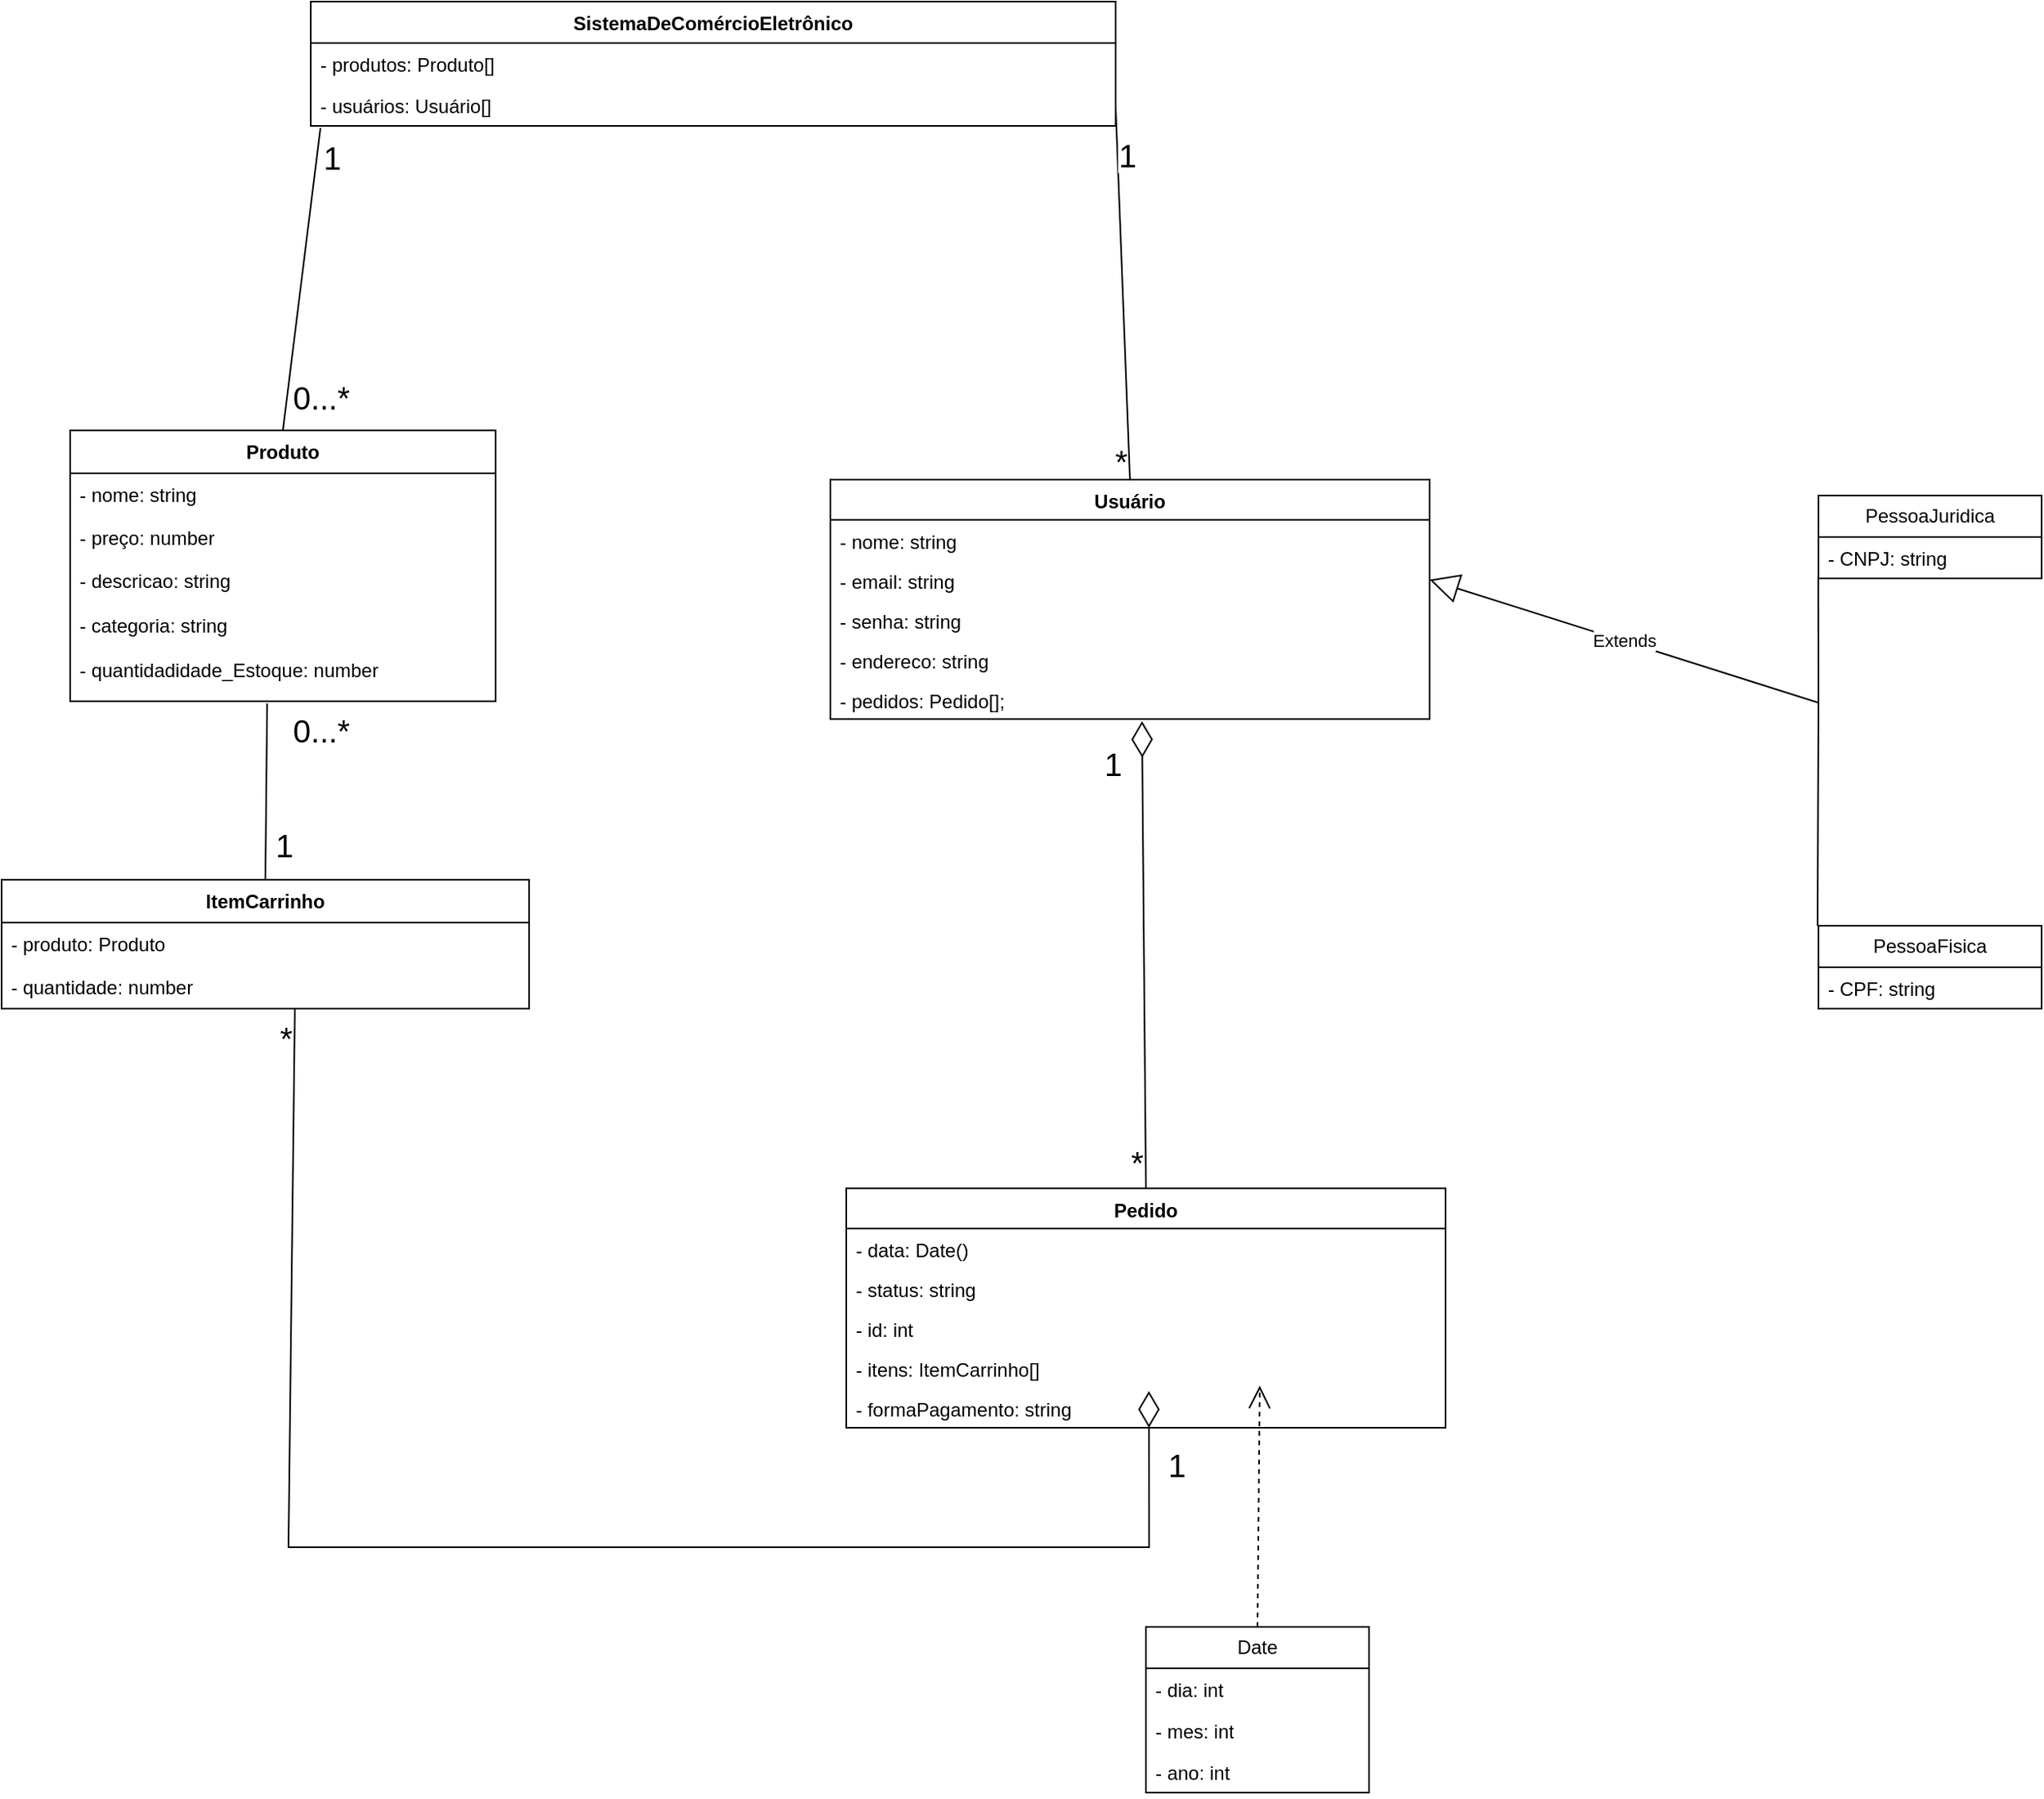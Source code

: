 <mxfile version="22.1.3" type="github">
  <diagram name="Página-1" id="whJht1XOHp7WVKLZD-nA">
    <mxGraphModel dx="1426" dy="831" grid="1" gridSize="10" guides="1" tooltips="1" connect="1" arrows="1" fold="1" page="1" pageScale="1" pageWidth="827" pageHeight="1169" math="0" shadow="0">
      <root>
        <mxCell id="0" />
        <mxCell id="1" parent="0" />
        <mxCell id="ogAuhNkIlZfOTgi34TNQ-88" value="SistemaDeComércioEletrônico" style="swimlane;fontStyle=1;align=center;verticalAlign=top;childLayout=stackLayout;horizontal=1;startSize=26;horizontalStack=0;resizeParent=1;resizeParentMax=0;resizeLast=0;collapsible=0;marginBottom=0;" parent="1" vertex="1">
          <mxGeometry x="414" y="20" width="505" height="78" as="geometry" />
        </mxCell>
        <mxCell id="ogAuhNkIlZfOTgi34TNQ-89" value="- produtos: Produto[]" style="text;strokeColor=none;fillColor=none;align=left;verticalAlign=top;spacingLeft=4;spacingRight=4;overflow=hidden;rotatable=0;points=[[0,0.5],[1,0.5]];portConstraint=eastwest;" parent="ogAuhNkIlZfOTgi34TNQ-88" vertex="1">
          <mxGeometry y="26" width="505" height="26" as="geometry" />
        </mxCell>
        <mxCell id="ogAuhNkIlZfOTgi34TNQ-90" value="- usuários: Usuário[]" style="text;strokeColor=none;fillColor=none;align=left;verticalAlign=top;spacingLeft=4;spacingRight=4;overflow=hidden;rotatable=0;points=[[0,0.5],[1,0.5]];portConstraint=eastwest;" parent="ogAuhNkIlZfOTgi34TNQ-88" vertex="1">
          <mxGeometry y="52" width="505" height="26" as="geometry" />
        </mxCell>
        <mxCell id="ogAuhNkIlZfOTgi34TNQ-98" value="Produto" style="swimlane;fontStyle=1;align=center;verticalAlign=top;childLayout=stackLayout;horizontal=1;startSize=26.857;horizontalStack=0;resizeParent=1;resizeParentMax=0;resizeLast=0;collapsible=0;marginBottom=0;" parent="1" vertex="1">
          <mxGeometry x="263" y="289.13" width="267" height="169.997" as="geometry" />
        </mxCell>
        <mxCell id="ogAuhNkIlZfOTgi34TNQ-99" value="- nome: string" style="text;strokeColor=none;fillColor=none;align=left;verticalAlign=top;spacingLeft=4;spacingRight=4;overflow=hidden;rotatable=0;points=[[0,0.5],[1,0.5]];portConstraint=eastwest;" parent="ogAuhNkIlZfOTgi34TNQ-98" vertex="1">
          <mxGeometry y="26.857" width="267" height="27" as="geometry" />
        </mxCell>
        <mxCell id="ogAuhNkIlZfOTgi34TNQ-100" value="- preço: number" style="text;strokeColor=none;fillColor=none;align=left;verticalAlign=top;spacingLeft=4;spacingRight=4;overflow=hidden;rotatable=0;points=[[0,0.5],[1,0.5]];portConstraint=eastwest;" parent="ogAuhNkIlZfOTgi34TNQ-98" vertex="1">
          <mxGeometry y="53.857" width="267" height="27" as="geometry" />
        </mxCell>
        <mxCell id="ogAuhNkIlZfOTgi34TNQ-101" value="- descricao: string&#xa;&#xa;- categoria: string&#xa;&#xa;- quantidadidade_Estoque: number" style="text;strokeColor=none;fillColor=none;align=left;verticalAlign=top;spacingLeft=4;spacingRight=4;overflow=hidden;rotatable=0;points=[[0,0.5],[1,0.5]];portConstraint=eastwest;" parent="ogAuhNkIlZfOTgi34TNQ-98" vertex="1">
          <mxGeometry y="80.857" width="267" height="89.14" as="geometry" />
        </mxCell>
        <mxCell id="ogAuhNkIlZfOTgi34TNQ-109" value="Usuário" style="swimlane;fontStyle=1;align=center;verticalAlign=top;childLayout=stackLayout;horizontal=1;startSize=25.25;horizontalStack=0;resizeParent=1;resizeParentMax=0;resizeLast=0;collapsible=0;marginBottom=0;" parent="1" vertex="1">
          <mxGeometry x="740" y="320" width="376" height="150.25" as="geometry" />
        </mxCell>
        <mxCell id="ogAuhNkIlZfOTgi34TNQ-110" value="- nome: string" style="text;strokeColor=none;fillColor=none;align=left;verticalAlign=top;spacingLeft=4;spacingRight=4;overflow=hidden;rotatable=0;points=[[0,0.5],[1,0.5]];portConstraint=eastwest;" parent="ogAuhNkIlZfOTgi34TNQ-109" vertex="1">
          <mxGeometry y="25.25" width="376" height="25" as="geometry" />
        </mxCell>
        <mxCell id="ogAuhNkIlZfOTgi34TNQ-111" value="- email: string" style="text;strokeColor=none;fillColor=none;align=left;verticalAlign=top;spacingLeft=4;spacingRight=4;overflow=hidden;rotatable=0;points=[[0,0.5],[1,0.5]];portConstraint=eastwest;" parent="ogAuhNkIlZfOTgi34TNQ-109" vertex="1">
          <mxGeometry y="50.25" width="376" height="25" as="geometry" />
        </mxCell>
        <mxCell id="ogAuhNkIlZfOTgi34TNQ-112" value="- senha: string" style="text;strokeColor=none;fillColor=none;align=left;verticalAlign=top;spacingLeft=4;spacingRight=4;overflow=hidden;rotatable=0;points=[[0,0.5],[1,0.5]];portConstraint=eastwest;" parent="ogAuhNkIlZfOTgi34TNQ-109" vertex="1">
          <mxGeometry y="75.25" width="376" height="25" as="geometry" />
        </mxCell>
        <mxCell id="ogAuhNkIlZfOTgi34TNQ-194" value="- endereco: string" style="text;strokeColor=none;fillColor=none;align=left;verticalAlign=top;spacingLeft=4;spacingRight=4;overflow=hidden;rotatable=0;points=[[0,0.5],[1,0.5]];portConstraint=eastwest;" parent="ogAuhNkIlZfOTgi34TNQ-109" vertex="1">
          <mxGeometry y="100.25" width="376" height="25" as="geometry" />
        </mxCell>
        <mxCell id="ogAuhNkIlZfOTgi34TNQ-195" value="- pedidos: Pedido[];" style="text;strokeColor=none;fillColor=none;align=left;verticalAlign=top;spacingLeft=4;spacingRight=4;overflow=hidden;rotatable=0;points=[[0,0.5],[1,0.5]];portConstraint=eastwest;" parent="ogAuhNkIlZfOTgi34TNQ-109" vertex="1">
          <mxGeometry y="125.25" width="376" height="25" as="geometry" />
        </mxCell>
        <mxCell id="ogAuhNkIlZfOTgi34TNQ-131" value="ItemCarrinho" style="swimlane;fontStyle=1;align=center;verticalAlign=top;childLayout=stackLayout;horizontal=1;startSize=26.857;horizontalStack=0;resizeParent=1;resizeParentMax=0;resizeLast=0;collapsible=0;marginBottom=0;" parent="1" vertex="1">
          <mxGeometry x="220" y="571.14" width="331" height="80.857" as="geometry" />
        </mxCell>
        <mxCell id="ogAuhNkIlZfOTgi34TNQ-132" value="- produto: Produto" style="text;strokeColor=none;fillColor=none;align=left;verticalAlign=top;spacingLeft=4;spacingRight=4;overflow=hidden;rotatable=0;points=[[0,0.5],[1,0.5]];portConstraint=eastwest;" parent="ogAuhNkIlZfOTgi34TNQ-131" vertex="1">
          <mxGeometry y="26.857" width="331" height="27" as="geometry" />
        </mxCell>
        <mxCell id="ogAuhNkIlZfOTgi34TNQ-133" value="- quantidade: number" style="text;strokeColor=none;fillColor=none;align=left;verticalAlign=top;spacingLeft=4;spacingRight=4;overflow=hidden;rotatable=0;points=[[0,0.5],[1,0.5]];portConstraint=eastwest;" parent="ogAuhNkIlZfOTgi34TNQ-131" vertex="1">
          <mxGeometry y="53.857" width="331" height="27" as="geometry" />
        </mxCell>
        <mxCell id="ogAuhNkIlZfOTgi34TNQ-139" value="" style="curved=1;startArrow=none;endArrow=none;endSize=12;exitX=0.012;exitY=1.052;entryX=0.5;entryY=-0.003;endFill=0;exitDx=0;exitDy=0;exitPerimeter=0;" parent="1" source="ogAuhNkIlZfOTgi34TNQ-90" target="ogAuhNkIlZfOTgi34TNQ-98" edge="1">
          <mxGeometry relative="1" as="geometry">
            <Array as="points" />
          </mxGeometry>
        </mxCell>
        <mxCell id="ogAuhNkIlZfOTgi34TNQ-140" value="1" style="edgeLabel;resizable=0;align=left;verticalAlign=top;fontSize=20;" parent="ogAuhNkIlZfOTgi34TNQ-139" vertex="1">
          <mxGeometry x="-1" relative="1" as="geometry" />
        </mxCell>
        <mxCell id="ogAuhNkIlZfOTgi34TNQ-141" value="" style="curved=1;startArrow=none;endArrow=none;endSize=12;exitX=1.001;exitY=0.845;entryX=0.5;entryY=0;endFill=0;" parent="1" source="ogAuhNkIlZfOTgi34TNQ-88" target="ogAuhNkIlZfOTgi34TNQ-109" edge="1">
          <mxGeometry relative="1" as="geometry">
            <Array as="points" />
          </mxGeometry>
        </mxCell>
        <mxCell id="ogAuhNkIlZfOTgi34TNQ-142" value="1" style="edgeLabel;resizable=0;align=left;verticalAlign=top;fontSize=20;" parent="ogAuhNkIlZfOTgi34TNQ-141" vertex="1">
          <mxGeometry x="-1" relative="1" as="geometry">
            <mxPoint y="12" as="offset" />
          </mxGeometry>
        </mxCell>
        <mxCell id="ogAuhNkIlZfOTgi34TNQ-156" value="PessoaJuridica" style="swimlane;fontStyle=0;childLayout=stackLayout;horizontal=1;startSize=26;fillColor=none;horizontalStack=0;resizeParent=1;resizeParentMax=0;resizeLast=0;collapsible=1;marginBottom=0;whiteSpace=wrap;html=1;" parent="1" vertex="1">
          <mxGeometry x="1360" y="330" width="140" height="52" as="geometry">
            <mxRectangle x="1360" y="330" width="120" height="30" as="alternateBounds" />
          </mxGeometry>
        </mxCell>
        <mxCell id="ogAuhNkIlZfOTgi34TNQ-157" value="- CNPJ: string" style="text;strokeColor=none;fillColor=none;align=left;verticalAlign=top;spacingLeft=4;spacingRight=4;overflow=hidden;rotatable=0;points=[[0,0.5],[1,0.5]];portConstraint=eastwest;whiteSpace=wrap;html=1;" parent="ogAuhNkIlZfOTgi34TNQ-156" vertex="1">
          <mxGeometry y="26" width="140" height="26" as="geometry" />
        </mxCell>
        <mxCell id="ogAuhNkIlZfOTgi34TNQ-158" value="PessoaFisica" style="swimlane;fontStyle=0;childLayout=stackLayout;horizontal=1;startSize=26;fillColor=none;horizontalStack=0;resizeParent=1;resizeParentMax=0;resizeLast=0;collapsible=1;marginBottom=0;whiteSpace=wrap;html=1;" parent="1" vertex="1">
          <mxGeometry x="1360" y="600" width="140" height="52" as="geometry" />
        </mxCell>
        <mxCell id="ogAuhNkIlZfOTgi34TNQ-159" value="- CPF: string" style="text;strokeColor=none;fillColor=none;align=left;verticalAlign=top;spacingLeft=4;spacingRight=4;overflow=hidden;rotatable=0;points=[[0,0.5],[1,0.5]];portConstraint=eastwest;whiteSpace=wrap;html=1;" parent="ogAuhNkIlZfOTgi34TNQ-158" vertex="1">
          <mxGeometry y="26" width="140" height="26" as="geometry" />
        </mxCell>
        <mxCell id="ogAuhNkIlZfOTgi34TNQ-160" value="Extends" style="endArrow=block;endSize=16;endFill=0;html=1;rounded=0;entryX=1;entryY=0.5;entryDx=0;entryDy=0;" parent="1" target="ogAuhNkIlZfOTgi34TNQ-111" edge="1">
          <mxGeometry width="160" relative="1" as="geometry">
            <mxPoint x="1360" y="460" as="sourcePoint" />
            <mxPoint x="1200" y="410" as="targetPoint" />
          </mxGeometry>
        </mxCell>
        <mxCell id="ogAuhNkIlZfOTgi34TNQ-164" value="0...*" style="edgeLabel;resizable=0;align=right;verticalAlign=top;fontSize=20;labelBackgroundColor=none;" parent="1" vertex="1">
          <mxGeometry x="439.999" y="249.999" as="geometry" />
        </mxCell>
        <mxCell id="ogAuhNkIlZfOTgi34TNQ-178" value="*" style="edgeLabel;resizable=0;align=right;verticalAlign=top;fontSize=20;labelBackgroundColor=none;" parent="1" vertex="1">
          <mxGeometry x="403.999" y="651.999" as="geometry" />
        </mxCell>
        <mxCell id="ogAuhNkIlZfOTgi34TNQ-183" value="" style="endArrow=none;html=1;rounded=0;entryX=0.5;entryY=0;entryDx=0;entryDy=0;exitX=0.463;exitY=1.016;exitDx=0;exitDy=0;exitPerimeter=0;" parent="1" source="ogAuhNkIlZfOTgi34TNQ-101" target="ogAuhNkIlZfOTgi34TNQ-131" edge="1">
          <mxGeometry width="50" height="50" relative="1" as="geometry">
            <mxPoint x="390" y="470" as="sourcePoint" />
            <mxPoint x="749" y="622" as="targetPoint" />
          </mxGeometry>
        </mxCell>
        <mxCell id="ogAuhNkIlZfOTgi34TNQ-184" value="0...*" style="edgeLabel;resizable=0;align=right;verticalAlign=top;fontSize=20;labelBackgroundColor=none;" parent="1" vertex="1">
          <mxGeometry x="439.999" y="459.129" as="geometry" />
        </mxCell>
        <mxCell id="ogAuhNkIlZfOTgi34TNQ-186" value="1" style="edgeLabel;resizable=0;align=left;verticalAlign=top;fontSize=20;" parent="1" vertex="1">
          <mxGeometry x="390.004" y="531.14" as="geometry" />
        </mxCell>
        <mxCell id="ogAuhNkIlZfOTgi34TNQ-188" value="" style="endArrow=none;html=1;rounded=0;entryX=-0.001;entryY=0.962;entryDx=0;entryDy=0;entryPerimeter=0;" parent="1" target="ogAuhNkIlZfOTgi34TNQ-157" edge="1">
          <mxGeometry width="50" height="50" relative="1" as="geometry">
            <mxPoint x="1360" y="460" as="sourcePoint" />
            <mxPoint x="1080" y="420" as="targetPoint" />
          </mxGeometry>
        </mxCell>
        <mxCell id="ogAuhNkIlZfOTgi34TNQ-189" value="" style="endArrow=none;html=1;rounded=0;" parent="1" edge="1">
          <mxGeometry width="50" height="50" relative="1" as="geometry">
            <mxPoint x="1359.43" y="600" as="sourcePoint" />
            <mxPoint x="1360" y="460" as="targetPoint" />
          </mxGeometry>
        </mxCell>
        <mxCell id="ogAuhNkIlZfOTgi34TNQ-193" value="*" style="edgeLabel;resizable=0;align=right;verticalAlign=top;fontSize=20;labelBackgroundColor=none;" parent="1" vertex="1">
          <mxGeometry x="927.999" y="289.999" as="geometry" />
        </mxCell>
        <mxCell id="ogAuhNkIlZfOTgi34TNQ-196" value="" style="endArrow=diamondThin;endFill=0;endSize=20;html=1;rounded=0;entryX=0.505;entryY=1.08;entryDx=0;entryDy=0;entryPerimeter=0;exitX=0;exitY=0;exitDx=0;exitDy=0;" parent="1" source="ogAuhNkIlZfOTgi34TNQ-178" target="ogAuhNkIlZfOTgi34TNQ-113" edge="1">
          <mxGeometry width="160" relative="1" as="geometry">
            <mxPoint x="410" y="920" as="sourcePoint" />
            <mxPoint x="935.144" y="829.75" as="targetPoint" />
            <Array as="points">
              <mxPoint x="400" y="990" />
              <mxPoint x="680" y="990" />
              <mxPoint x="940" y="990" />
            </Array>
          </mxGeometry>
        </mxCell>
        <mxCell id="ogAuhNkIlZfOTgi34TNQ-203" value="1" style="edgeLabel;resizable=0;align=left;verticalAlign=top;fontSize=20;labelBackgroundColor=none;" parent="1" vertex="1">
          <mxGeometry x="950.004" y="920" as="geometry" />
        </mxCell>
        <mxCell id="ogAuhNkIlZfOTgi34TNQ-205" value="Pedido" style="swimlane;fontStyle=1;align=center;verticalAlign=top;childLayout=stackLayout;horizontal=1;startSize=25.25;horizontalStack=0;resizeParent=1;resizeParentMax=0;resizeLast=0;collapsible=0;marginBottom=0;" parent="1" vertex="1">
          <mxGeometry x="750" y="764.75" width="376" height="150.25" as="geometry" />
        </mxCell>
        <mxCell id="ogAuhNkIlZfOTgi34TNQ-206" value="- data: Date()" style="text;strokeColor=none;fillColor=none;align=left;verticalAlign=top;spacingLeft=4;spacingRight=4;overflow=hidden;rotatable=0;points=[[0,0.5],[1,0.5]];portConstraint=eastwest;" parent="ogAuhNkIlZfOTgi34TNQ-205" vertex="1">
          <mxGeometry y="25.25" width="376" height="25" as="geometry" />
        </mxCell>
        <mxCell id="ogAuhNkIlZfOTgi34TNQ-221" value="- status: string" style="text;strokeColor=none;fillColor=none;align=left;verticalAlign=top;spacingLeft=4;spacingRight=4;overflow=hidden;rotatable=0;points=[[0,0.5],[1,0.5]];portConstraint=eastwest;" parent="ogAuhNkIlZfOTgi34TNQ-205" vertex="1">
          <mxGeometry y="50.25" width="376" height="25" as="geometry" />
        </mxCell>
        <mxCell id="ogAuhNkIlZfOTgi34TNQ-222" value="- id: int" style="text;strokeColor=none;fillColor=none;align=left;verticalAlign=top;spacingLeft=4;spacingRight=4;overflow=hidden;rotatable=0;points=[[0,0.5],[1,0.5]];portConstraint=eastwest;" parent="ogAuhNkIlZfOTgi34TNQ-205" vertex="1">
          <mxGeometry y="75.25" width="376" height="25" as="geometry" />
        </mxCell>
        <mxCell id="ogAuhNkIlZfOTgi34TNQ-113" value="- itens: ItemCarrinho[]" style="text;strokeColor=none;fillColor=none;align=left;verticalAlign=top;spacingLeft=4;spacingRight=4;overflow=hidden;rotatable=0;points=[[0,0.5],[1,0.5]];portConstraint=eastwest;" parent="ogAuhNkIlZfOTgi34TNQ-205" vertex="1">
          <mxGeometry y="100.25" width="376" height="25" as="geometry" />
        </mxCell>
        <mxCell id="m1RjY1BY5GyExGkdCMeh-1" value="- formaPagamento: string" style="text;strokeColor=none;fillColor=none;align=left;verticalAlign=top;spacingLeft=4;spacingRight=4;overflow=hidden;rotatable=0;points=[[0,0.5],[1,0.5]];portConstraint=eastwest;" vertex="1" parent="ogAuhNkIlZfOTgi34TNQ-205">
          <mxGeometry y="125.25" width="376" height="25" as="geometry" />
        </mxCell>
        <mxCell id="ogAuhNkIlZfOTgi34TNQ-215" value="Date" style="swimlane;fontStyle=0;childLayout=stackLayout;horizontal=1;startSize=26;fillColor=none;horizontalStack=0;resizeParent=1;resizeParentMax=0;resizeLast=0;collapsible=1;marginBottom=0;whiteSpace=wrap;html=1;" parent="1" vertex="1">
          <mxGeometry x="938" y="1040" width="140" height="104" as="geometry" />
        </mxCell>
        <mxCell id="ogAuhNkIlZfOTgi34TNQ-216" value="- dia: int" style="text;strokeColor=none;fillColor=none;align=left;verticalAlign=top;spacingLeft=4;spacingRight=4;overflow=hidden;rotatable=0;points=[[0,0.5],[1,0.5]];portConstraint=eastwest;whiteSpace=wrap;html=1;" parent="ogAuhNkIlZfOTgi34TNQ-215" vertex="1">
          <mxGeometry y="26" width="140" height="26" as="geometry" />
        </mxCell>
        <mxCell id="ogAuhNkIlZfOTgi34TNQ-219" value="- mes: int" style="text;strokeColor=none;fillColor=none;align=left;verticalAlign=top;spacingLeft=4;spacingRight=4;overflow=hidden;rotatable=0;points=[[0,0.5],[1,0.5]];portConstraint=eastwest;whiteSpace=wrap;html=1;" parent="ogAuhNkIlZfOTgi34TNQ-215" vertex="1">
          <mxGeometry y="52" width="140" height="26" as="geometry" />
        </mxCell>
        <mxCell id="ogAuhNkIlZfOTgi34TNQ-220" value="- ano: int" style="text;strokeColor=none;fillColor=none;align=left;verticalAlign=top;spacingLeft=4;spacingRight=4;overflow=hidden;rotatable=0;points=[[0,0.5],[1,0.5]];portConstraint=eastwest;whiteSpace=wrap;html=1;" parent="ogAuhNkIlZfOTgi34TNQ-215" vertex="1">
          <mxGeometry y="78" width="140" height="26" as="geometry" />
        </mxCell>
        <mxCell id="ogAuhNkIlZfOTgi34TNQ-223" value="" style="endArrow=diamondThin;html=1;rounded=0;exitX=0.5;exitY=0;exitDx=0;exitDy=0;entryX=0.52;entryY=1.053;entryDx=0;entryDy=0;entryPerimeter=0;endFill=0;endSize=20;" parent="1" source="ogAuhNkIlZfOTgi34TNQ-205" target="ogAuhNkIlZfOTgi34TNQ-195" edge="1">
          <mxGeometry width="50" height="50" relative="1" as="geometry">
            <mxPoint x="910" y="590" as="sourcePoint" />
            <mxPoint x="960" y="540" as="targetPoint" />
          </mxGeometry>
        </mxCell>
        <mxCell id="ogAuhNkIlZfOTgi34TNQ-224" value="1" style="edgeLabel;resizable=0;align=left;verticalAlign=top;fontSize=20;labelBackgroundColor=none;" parent="1" vertex="1">
          <mxGeometry x="910.004" y="480" as="geometry" />
        </mxCell>
        <mxCell id="ogAuhNkIlZfOTgi34TNQ-225" value="*" style="edgeLabel;resizable=0;align=right;verticalAlign=top;fontSize=20;labelBackgroundColor=none;" parent="1" vertex="1">
          <mxGeometry x="937.999" y="729.999" as="geometry" />
        </mxCell>
        <mxCell id="ogAuhNkIlZfOTgi34TNQ-236" value="" style="endArrow=open;endSize=12;dashed=1;html=1;rounded=0;exitX=0.5;exitY=0;exitDx=0;exitDy=0;entryX=0.69;entryY=0.947;entryDx=0;entryDy=0;entryPerimeter=0;" parent="1" source="ogAuhNkIlZfOTgi34TNQ-215" target="ogAuhNkIlZfOTgi34TNQ-113" edge="1">
          <mxGeometry width="160" relative="1" as="geometry">
            <mxPoint x="1178" y="1120" as="sourcePoint" />
            <mxPoint x="1280" y="950" as="targetPoint" />
          </mxGeometry>
        </mxCell>
      </root>
    </mxGraphModel>
  </diagram>
</mxfile>
